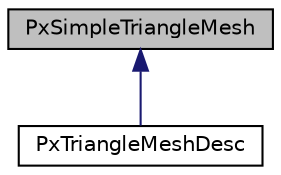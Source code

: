 digraph "PxSimpleTriangleMesh"
{
  edge [fontname="Helvetica",fontsize="10",labelfontname="Helvetica",labelfontsize="10"];
  node [fontname="Helvetica",fontsize="10",shape=record];
  Node0 [label="PxSimpleTriangleMesh",height=0.2,width=0.4,color="black", fillcolor="grey75", style="filled", fontcolor="black"];
  Node0 -> Node1 [dir="back",color="midnightblue",fontsize="10",style="solid",fontname="Helvetica"];
  Node1 [label="PxTriangleMeshDesc",height=0.2,width=0.4,color="black", fillcolor="white", style="filled",URL="$classPxTriangleMeshDesc.html",tooltip="Descriptor class for PxTriangleMesh. "];
}
